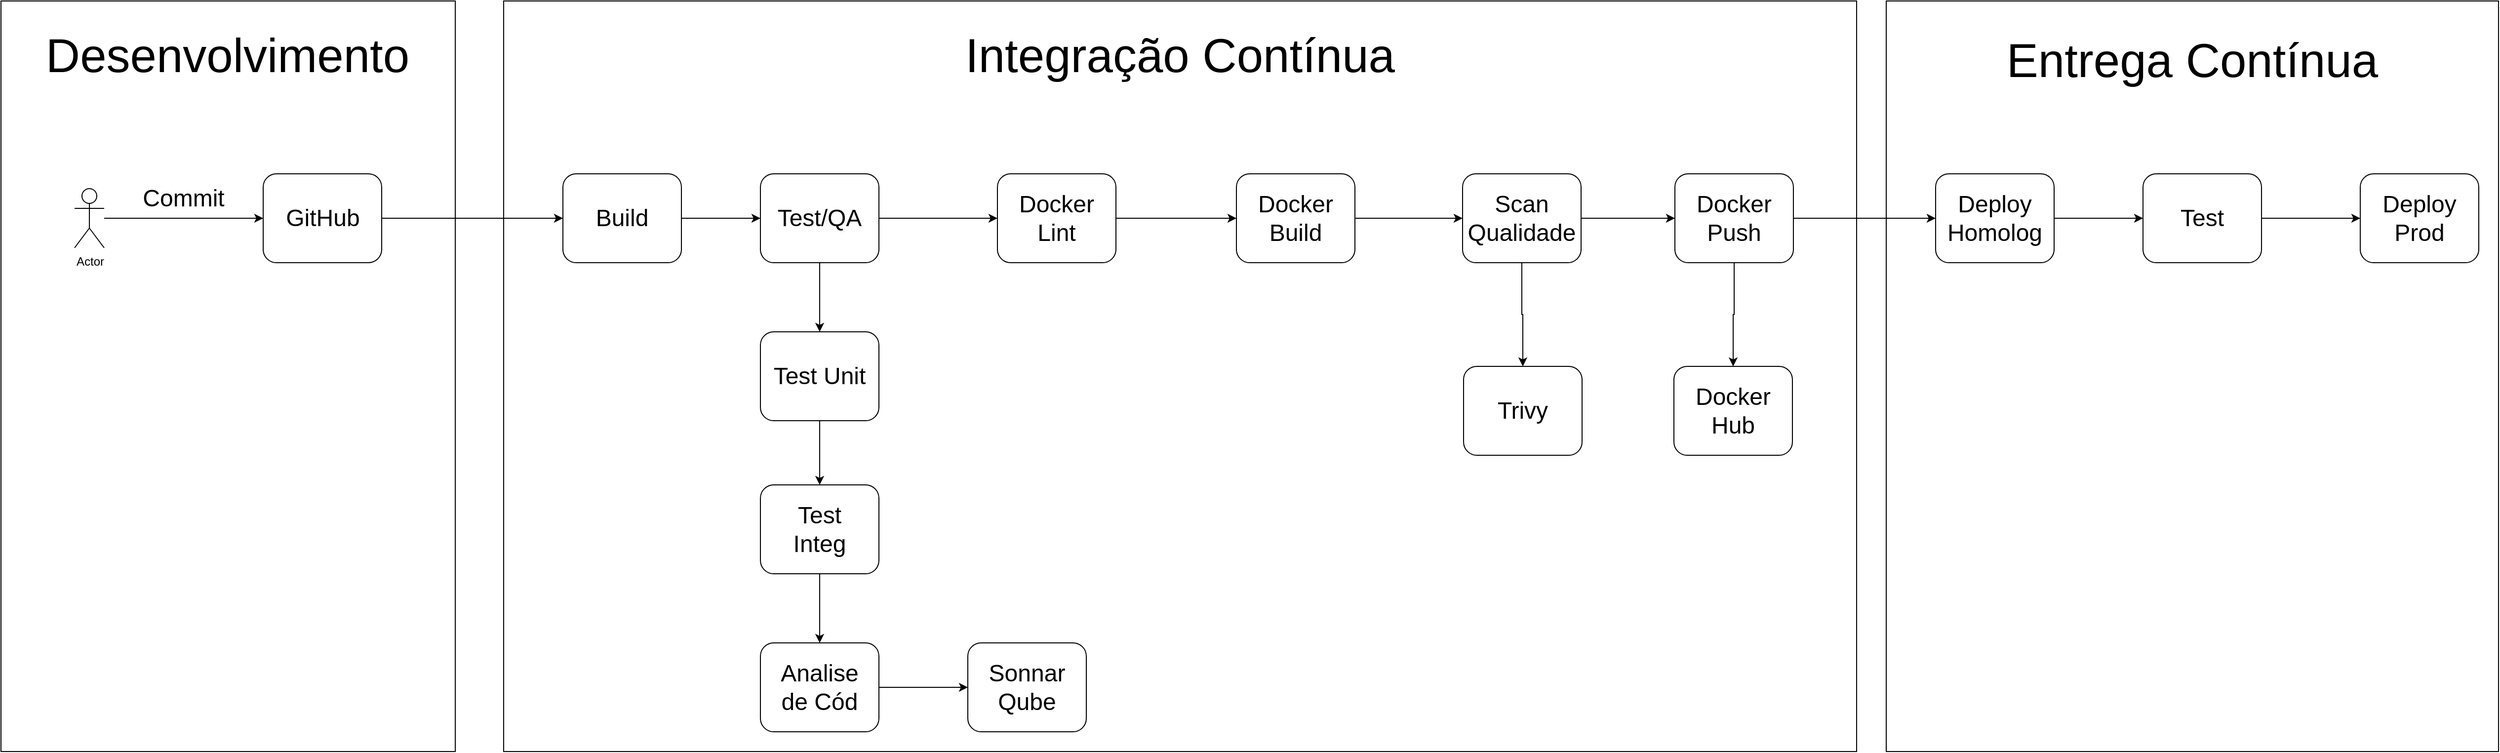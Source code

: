<mxfile version="26.2.13">
  <diagram name="Page-1" id="52a04d89-c75d-2922-d76d-85b35f80e030">
    <mxGraphModel dx="3140" dy="1133" grid="1" gridSize="10" guides="1" tooltips="1" connect="1" arrows="1" fold="1" page="1" pageScale="1" pageWidth="1100" pageHeight="850" background="none" math="0" shadow="0">
      <root>
        <mxCell id="0" />
        <mxCell id="1" parent="0" />
        <mxCell id="LLEbzpNAezLbrJG5FlfY-4" value="" style="rounded=0;whiteSpace=wrap;html=1;" vertex="1" parent="1">
          <mxGeometry x="1820" y="20" width="620" height="760" as="geometry" />
        </mxCell>
        <mxCell id="LLEbzpNAezLbrJG5FlfY-5" value="" style="rounded=0;whiteSpace=wrap;html=1;" vertex="1" parent="1">
          <mxGeometry x="420" y="20" width="1370" height="760" as="geometry" />
        </mxCell>
        <mxCell id="LLEbzpNAezLbrJG5FlfY-3" value="" style="rounded=0;whiteSpace=wrap;html=1;" vertex="1" parent="1">
          <mxGeometry x="-89" y="20" width="460" height="760" as="geometry" />
        </mxCell>
        <mxCell id="LLEbzpNAezLbrJG5FlfY-7" value="&lt;font style=&quot;font-size: 48px;&quot;&gt;Desenvolvimento&lt;/font&gt;" style="text;html=1;align=center;verticalAlign=middle;whiteSpace=wrap;rounded=0;" vertex="1" parent="1">
          <mxGeometry x="-89" y="20" width="459" height="110" as="geometry" />
        </mxCell>
        <mxCell id="LLEbzpNAezLbrJG5FlfY-8" value="&lt;font style=&quot;font-size: 48px;&quot;&gt;Integração Contínua&lt;/font&gt;" style="text;html=1;align=center;verticalAlign=middle;whiteSpace=wrap;rounded=0;" vertex="1" parent="1">
          <mxGeometry x="420" y="20" width="1370" height="110" as="geometry" />
        </mxCell>
        <mxCell id="LLEbzpNAezLbrJG5FlfY-9" value="&lt;font style=&quot;font-size: 48px;&quot;&gt;Entrega Contínua&lt;/font&gt;" style="text;html=1;align=center;verticalAlign=middle;whiteSpace=wrap;rounded=0;" vertex="1" parent="1">
          <mxGeometry x="1820" y="20" width="620" height="120" as="geometry" />
        </mxCell>
        <mxCell id="LLEbzpNAezLbrJG5FlfY-17" style="edgeStyle=orthogonalEdgeStyle;rounded=0;orthogonalLoop=1;jettySize=auto;html=1;entryX=0;entryY=0.5;entryDx=0;entryDy=0;" edge="1" parent="1" source="LLEbzpNAezLbrJG5FlfY-10" target="LLEbzpNAezLbrJG5FlfY-13">
          <mxGeometry relative="1" as="geometry" />
        </mxCell>
        <mxCell id="LLEbzpNAezLbrJG5FlfY-10" value="Actor" style="shape=umlActor;verticalLabelPosition=bottom;verticalAlign=top;html=1;outlineConnect=0;" vertex="1" parent="1">
          <mxGeometry x="-14.5" y="210" width="30" height="60" as="geometry" />
        </mxCell>
        <mxCell id="LLEbzpNAezLbrJG5FlfY-63" style="edgeStyle=orthogonalEdgeStyle;rounded=0;orthogonalLoop=1;jettySize=auto;html=1;exitX=1;exitY=0.5;exitDx=0;exitDy=0;entryX=0;entryY=0.5;entryDx=0;entryDy=0;" edge="1" parent="1" source="LLEbzpNAezLbrJG5FlfY-13" target="LLEbzpNAezLbrJG5FlfY-37">
          <mxGeometry relative="1" as="geometry" />
        </mxCell>
        <mxCell id="LLEbzpNAezLbrJG5FlfY-13" value="" style="rounded=1;whiteSpace=wrap;html=1;" vertex="1" parent="1">
          <mxGeometry x="176.5" y="195" width="120" height="90" as="geometry" />
        </mxCell>
        <mxCell id="LLEbzpNAezLbrJG5FlfY-18" value="&lt;font style=&quot;font-size: 24px;&quot;&gt;Commit&lt;/font&gt;" style="text;html=1;align=center;verticalAlign=middle;whiteSpace=wrap;rounded=0;" vertex="1" parent="1">
          <mxGeometry x="45.5" y="200" width="100" height="40" as="geometry" />
        </mxCell>
        <mxCell id="LLEbzpNAezLbrJG5FlfY-19" value="&lt;font style=&quot;font-size: 24px;&quot;&gt;GitHub&lt;/font&gt;" style="text;html=1;align=center;verticalAlign=middle;whiteSpace=wrap;rounded=0;" vertex="1" parent="1">
          <mxGeometry x="186.5" y="220" width="100" height="40" as="geometry" />
        </mxCell>
        <mxCell id="LLEbzpNAezLbrJG5FlfY-64" style="edgeStyle=orthogonalEdgeStyle;rounded=0;orthogonalLoop=1;jettySize=auto;html=1;exitX=1;exitY=0.5;exitDx=0;exitDy=0;entryX=0;entryY=0.5;entryDx=0;entryDy=0;" edge="1" parent="1" source="LLEbzpNAezLbrJG5FlfY-37" target="LLEbzpNAezLbrJG5FlfY-39">
          <mxGeometry relative="1" as="geometry" />
        </mxCell>
        <mxCell id="LLEbzpNAezLbrJG5FlfY-37" value="" style="rounded=1;whiteSpace=wrap;html=1;" vertex="1" parent="1">
          <mxGeometry x="480" y="195" width="120" height="90" as="geometry" />
        </mxCell>
        <mxCell id="LLEbzpNAezLbrJG5FlfY-38" value="&lt;font style=&quot;font-size: 24px;&quot;&gt;Build&lt;/font&gt;" style="text;html=1;align=center;verticalAlign=middle;whiteSpace=wrap;rounded=0;" vertex="1" parent="1">
          <mxGeometry x="490" y="220" width="100" height="40" as="geometry" />
        </mxCell>
        <mxCell id="LLEbzpNAezLbrJG5FlfY-65" style="edgeStyle=orthogonalEdgeStyle;rounded=0;orthogonalLoop=1;jettySize=auto;html=1;exitX=0.5;exitY=1;exitDx=0;exitDy=0;entryX=0.5;entryY=0;entryDx=0;entryDy=0;" edge="1" parent="1" source="LLEbzpNAezLbrJG5FlfY-39" target="LLEbzpNAezLbrJG5FlfY-41">
          <mxGeometry relative="1" as="geometry" />
        </mxCell>
        <mxCell id="LLEbzpNAezLbrJG5FlfY-69" style="edgeStyle=orthogonalEdgeStyle;rounded=0;orthogonalLoop=1;jettySize=auto;html=1;exitX=1;exitY=0.5;exitDx=0;exitDy=0;entryX=0;entryY=0.5;entryDx=0;entryDy=0;" edge="1" parent="1" source="LLEbzpNAezLbrJG5FlfY-39" target="LLEbzpNAezLbrJG5FlfY-49">
          <mxGeometry relative="1" as="geometry" />
        </mxCell>
        <mxCell id="LLEbzpNAezLbrJG5FlfY-39" value="" style="rounded=1;whiteSpace=wrap;html=1;" vertex="1" parent="1">
          <mxGeometry x="680" y="195" width="120" height="90" as="geometry" />
        </mxCell>
        <mxCell id="LLEbzpNAezLbrJG5FlfY-40" value="&lt;font style=&quot;font-size: 24px;&quot;&gt;Test/QA&lt;/font&gt;" style="text;html=1;align=center;verticalAlign=middle;whiteSpace=wrap;rounded=0;" vertex="1" parent="1">
          <mxGeometry x="690" y="220" width="100" height="40" as="geometry" />
        </mxCell>
        <mxCell id="LLEbzpNAezLbrJG5FlfY-66" style="edgeStyle=orthogonalEdgeStyle;rounded=0;orthogonalLoop=1;jettySize=auto;html=1;exitX=0.5;exitY=1;exitDx=0;exitDy=0;entryX=0.5;entryY=0;entryDx=0;entryDy=0;" edge="1" parent="1" source="LLEbzpNAezLbrJG5FlfY-41" target="LLEbzpNAezLbrJG5FlfY-43">
          <mxGeometry relative="1" as="geometry" />
        </mxCell>
        <mxCell id="LLEbzpNAezLbrJG5FlfY-41" value="" style="rounded=1;whiteSpace=wrap;html=1;" vertex="1" parent="1">
          <mxGeometry x="680" y="355" width="120" height="90" as="geometry" />
        </mxCell>
        <mxCell id="LLEbzpNAezLbrJG5FlfY-42" value="&lt;font style=&quot;font-size: 24px;&quot;&gt;Test Unit&lt;/font&gt;" style="text;html=1;align=center;verticalAlign=middle;whiteSpace=wrap;rounded=0;" vertex="1" parent="1">
          <mxGeometry x="690" y="380" width="100" height="40" as="geometry" />
        </mxCell>
        <mxCell id="LLEbzpNAezLbrJG5FlfY-67" style="edgeStyle=orthogonalEdgeStyle;rounded=0;orthogonalLoop=1;jettySize=auto;html=1;exitX=0.5;exitY=1;exitDx=0;exitDy=0;entryX=0.5;entryY=0;entryDx=0;entryDy=0;" edge="1" parent="1" source="LLEbzpNAezLbrJG5FlfY-43" target="LLEbzpNAezLbrJG5FlfY-45">
          <mxGeometry relative="1" as="geometry" />
        </mxCell>
        <mxCell id="LLEbzpNAezLbrJG5FlfY-43" value="" style="rounded=1;whiteSpace=wrap;html=1;" vertex="1" parent="1">
          <mxGeometry x="680" y="510" width="120" height="90" as="geometry" />
        </mxCell>
        <mxCell id="LLEbzpNAezLbrJG5FlfY-44" value="&lt;font style=&quot;font-size: 24px;&quot;&gt;Test Integ&lt;/font&gt;" style="text;html=1;align=center;verticalAlign=middle;whiteSpace=wrap;rounded=0;" vertex="1" parent="1">
          <mxGeometry x="690" y="535" width="100" height="40" as="geometry" />
        </mxCell>
        <mxCell id="LLEbzpNAezLbrJG5FlfY-68" style="edgeStyle=orthogonalEdgeStyle;rounded=0;orthogonalLoop=1;jettySize=auto;html=1;exitX=1;exitY=0.5;exitDx=0;exitDy=0;entryX=0;entryY=0.5;entryDx=0;entryDy=0;" edge="1" parent="1" source="LLEbzpNAezLbrJG5FlfY-45" target="LLEbzpNAezLbrJG5FlfY-47">
          <mxGeometry relative="1" as="geometry" />
        </mxCell>
        <mxCell id="LLEbzpNAezLbrJG5FlfY-45" value="" style="rounded=1;whiteSpace=wrap;html=1;" vertex="1" parent="1">
          <mxGeometry x="680" y="670" width="120" height="90" as="geometry" />
        </mxCell>
        <mxCell id="LLEbzpNAezLbrJG5FlfY-46" value="&lt;font style=&quot;font-size: 24px;&quot;&gt;Analise de Cód&lt;/font&gt;" style="text;html=1;align=center;verticalAlign=middle;whiteSpace=wrap;rounded=0;" vertex="1" parent="1">
          <mxGeometry x="690" y="695" width="100" height="40" as="geometry" />
        </mxCell>
        <mxCell id="LLEbzpNAezLbrJG5FlfY-47" value="" style="rounded=1;whiteSpace=wrap;html=1;" vertex="1" parent="1">
          <mxGeometry x="890" y="670" width="120" height="90" as="geometry" />
        </mxCell>
        <mxCell id="LLEbzpNAezLbrJG5FlfY-48" value="&lt;font style=&quot;font-size: 24px;&quot;&gt;Sonnar Qube&lt;/font&gt;" style="text;html=1;align=center;verticalAlign=middle;whiteSpace=wrap;rounded=0;" vertex="1" parent="1">
          <mxGeometry x="900" y="695" width="100" height="40" as="geometry" />
        </mxCell>
        <mxCell id="LLEbzpNAezLbrJG5FlfY-72" style="edgeStyle=orthogonalEdgeStyle;rounded=0;orthogonalLoop=1;jettySize=auto;html=1;exitX=1;exitY=0.5;exitDx=0;exitDy=0;entryX=0;entryY=0.5;entryDx=0;entryDy=0;" edge="1" parent="1" source="LLEbzpNAezLbrJG5FlfY-49" target="LLEbzpNAezLbrJG5FlfY-52">
          <mxGeometry relative="1" as="geometry" />
        </mxCell>
        <mxCell id="LLEbzpNAezLbrJG5FlfY-49" value="" style="rounded=1;whiteSpace=wrap;html=1;" vertex="1" parent="1">
          <mxGeometry x="920" y="195" width="120" height="90" as="geometry" />
        </mxCell>
        <mxCell id="LLEbzpNAezLbrJG5FlfY-50" value="&lt;font style=&quot;font-size: 24px;&quot;&gt;Docker Lint&lt;/font&gt;" style="text;html=1;align=center;verticalAlign=middle;whiteSpace=wrap;rounded=0;" vertex="1" parent="1">
          <mxGeometry x="930" y="220" width="100" height="40" as="geometry" />
        </mxCell>
        <mxCell id="LLEbzpNAezLbrJG5FlfY-73" style="edgeStyle=orthogonalEdgeStyle;rounded=0;orthogonalLoop=1;jettySize=auto;html=1;exitX=1;exitY=0.5;exitDx=0;exitDy=0;entryX=0;entryY=0.5;entryDx=0;entryDy=0;" edge="1" parent="1" source="LLEbzpNAezLbrJG5FlfY-52" target="LLEbzpNAezLbrJG5FlfY-54">
          <mxGeometry relative="1" as="geometry" />
        </mxCell>
        <mxCell id="LLEbzpNAezLbrJG5FlfY-52" value="" style="rounded=1;whiteSpace=wrap;html=1;" vertex="1" parent="1">
          <mxGeometry x="1162" y="195" width="120" height="90" as="geometry" />
        </mxCell>
        <mxCell id="LLEbzpNAezLbrJG5FlfY-53" value="&lt;font style=&quot;font-size: 24px;&quot;&gt;Docker Build&lt;/font&gt;" style="text;html=1;align=center;verticalAlign=middle;whiteSpace=wrap;rounded=0;" vertex="1" parent="1">
          <mxGeometry x="1172" y="220" width="100" height="40" as="geometry" />
        </mxCell>
        <mxCell id="LLEbzpNAezLbrJG5FlfY-74" style="edgeStyle=orthogonalEdgeStyle;rounded=0;orthogonalLoop=1;jettySize=auto;html=1;exitX=1;exitY=0.5;exitDx=0;exitDy=0;entryX=0;entryY=0.5;entryDx=0;entryDy=0;" edge="1" parent="1" source="LLEbzpNAezLbrJG5FlfY-54" target="LLEbzpNAezLbrJG5FlfY-56">
          <mxGeometry relative="1" as="geometry" />
        </mxCell>
        <mxCell id="LLEbzpNAezLbrJG5FlfY-75" style="edgeStyle=orthogonalEdgeStyle;rounded=0;orthogonalLoop=1;jettySize=auto;html=1;exitX=0.5;exitY=1;exitDx=0;exitDy=0;entryX=0.5;entryY=0;entryDx=0;entryDy=0;" edge="1" parent="1" source="LLEbzpNAezLbrJG5FlfY-54" target="LLEbzpNAezLbrJG5FlfY-58">
          <mxGeometry relative="1" as="geometry" />
        </mxCell>
        <mxCell id="LLEbzpNAezLbrJG5FlfY-54" value="" style="rounded=1;whiteSpace=wrap;html=1;" vertex="1" parent="1">
          <mxGeometry x="1391" y="195" width="120" height="90" as="geometry" />
        </mxCell>
        <mxCell id="LLEbzpNAezLbrJG5FlfY-55" value="&lt;font style=&quot;font-size: 24px;&quot;&gt;Scan Qualidade&lt;/font&gt;" style="text;html=1;align=center;verticalAlign=middle;whiteSpace=wrap;rounded=0;" vertex="1" parent="1">
          <mxGeometry x="1401" y="220" width="100" height="40" as="geometry" />
        </mxCell>
        <mxCell id="LLEbzpNAezLbrJG5FlfY-76" style="edgeStyle=orthogonalEdgeStyle;rounded=0;orthogonalLoop=1;jettySize=auto;html=1;exitX=0.5;exitY=1;exitDx=0;exitDy=0;entryX=0.5;entryY=0;entryDx=0;entryDy=0;" edge="1" parent="1" source="LLEbzpNAezLbrJG5FlfY-56" target="LLEbzpNAezLbrJG5FlfY-60">
          <mxGeometry relative="1" as="geometry" />
        </mxCell>
        <mxCell id="LLEbzpNAezLbrJG5FlfY-83" style="edgeStyle=orthogonalEdgeStyle;rounded=0;orthogonalLoop=1;jettySize=auto;html=1;exitX=1;exitY=0.5;exitDx=0;exitDy=0;entryX=0;entryY=0.5;entryDx=0;entryDy=0;" edge="1" parent="1" source="LLEbzpNAezLbrJG5FlfY-56" target="LLEbzpNAezLbrJG5FlfY-77">
          <mxGeometry relative="1" as="geometry" />
        </mxCell>
        <mxCell id="LLEbzpNAezLbrJG5FlfY-56" value="" style="rounded=1;whiteSpace=wrap;html=1;" vertex="1" parent="1">
          <mxGeometry x="1606" y="195" width="120" height="90" as="geometry" />
        </mxCell>
        <mxCell id="LLEbzpNAezLbrJG5FlfY-57" value="&lt;font style=&quot;font-size: 24px;&quot;&gt;Docker Push&lt;/font&gt;" style="text;html=1;align=center;verticalAlign=middle;whiteSpace=wrap;rounded=0;" vertex="1" parent="1">
          <mxGeometry x="1616" y="220" width="100" height="40" as="geometry" />
        </mxCell>
        <mxCell id="LLEbzpNAezLbrJG5FlfY-58" value="" style="rounded=1;whiteSpace=wrap;html=1;" vertex="1" parent="1">
          <mxGeometry x="1392" y="390" width="120" height="90" as="geometry" />
        </mxCell>
        <mxCell id="LLEbzpNAezLbrJG5FlfY-59" value="&lt;font style=&quot;font-size: 24px;&quot;&gt;Trivy&lt;/font&gt;" style="text;html=1;align=center;verticalAlign=middle;whiteSpace=wrap;rounded=0;" vertex="1" parent="1">
          <mxGeometry x="1402" y="415" width="100" height="40" as="geometry" />
        </mxCell>
        <mxCell id="LLEbzpNAezLbrJG5FlfY-60" value="" style="rounded=1;whiteSpace=wrap;html=1;" vertex="1" parent="1">
          <mxGeometry x="1605" y="390" width="120" height="90" as="geometry" />
        </mxCell>
        <mxCell id="LLEbzpNAezLbrJG5FlfY-61" value="&lt;font style=&quot;font-size: 24px;&quot;&gt;Docker Hub&lt;/font&gt;" style="text;html=1;align=center;verticalAlign=middle;whiteSpace=wrap;rounded=0;" vertex="1" parent="1">
          <mxGeometry x="1615" y="415" width="100" height="40" as="geometry" />
        </mxCell>
        <mxCell id="LLEbzpNAezLbrJG5FlfY-84" style="edgeStyle=orthogonalEdgeStyle;rounded=0;orthogonalLoop=1;jettySize=auto;html=1;exitX=1;exitY=0.5;exitDx=0;exitDy=0;entryX=0;entryY=0.5;entryDx=0;entryDy=0;" edge="1" parent="1" source="LLEbzpNAezLbrJG5FlfY-77" target="LLEbzpNAezLbrJG5FlfY-79">
          <mxGeometry relative="1" as="geometry" />
        </mxCell>
        <mxCell id="LLEbzpNAezLbrJG5FlfY-77" value="" style="rounded=1;whiteSpace=wrap;html=1;" vertex="1" parent="1">
          <mxGeometry x="1870" y="195" width="120" height="90" as="geometry" />
        </mxCell>
        <mxCell id="LLEbzpNAezLbrJG5FlfY-78" value="&lt;font style=&quot;font-size: 24px;&quot;&gt;Deploy Homolog&lt;/font&gt;" style="text;html=1;align=center;verticalAlign=middle;whiteSpace=wrap;rounded=0;" vertex="1" parent="1">
          <mxGeometry x="1880" y="220" width="100" height="40" as="geometry" />
        </mxCell>
        <mxCell id="LLEbzpNAezLbrJG5FlfY-85" style="edgeStyle=orthogonalEdgeStyle;rounded=0;orthogonalLoop=1;jettySize=auto;html=1;exitX=1;exitY=0.5;exitDx=0;exitDy=0;entryX=0;entryY=0.5;entryDx=0;entryDy=0;" edge="1" parent="1" source="LLEbzpNAezLbrJG5FlfY-79" target="LLEbzpNAezLbrJG5FlfY-81">
          <mxGeometry relative="1" as="geometry" />
        </mxCell>
        <mxCell id="LLEbzpNAezLbrJG5FlfY-79" value="" style="rounded=1;whiteSpace=wrap;html=1;" vertex="1" parent="1">
          <mxGeometry x="2080" y="195" width="120" height="90" as="geometry" />
        </mxCell>
        <mxCell id="LLEbzpNAezLbrJG5FlfY-80" value="&lt;font style=&quot;font-size: 24px;&quot;&gt;Test&lt;/font&gt;" style="text;html=1;align=center;verticalAlign=middle;whiteSpace=wrap;rounded=0;" vertex="1" parent="1">
          <mxGeometry x="2090" y="220" width="100" height="40" as="geometry" />
        </mxCell>
        <mxCell id="LLEbzpNAezLbrJG5FlfY-81" value="" style="rounded=1;whiteSpace=wrap;html=1;" vertex="1" parent="1">
          <mxGeometry x="2300" y="195" width="120" height="90" as="geometry" />
        </mxCell>
        <mxCell id="LLEbzpNAezLbrJG5FlfY-82" value="&lt;font style=&quot;font-size: 24px;&quot;&gt;Deploy&lt;br&gt;Prod&lt;/font&gt;" style="text;html=1;align=center;verticalAlign=middle;whiteSpace=wrap;rounded=0;" vertex="1" parent="1">
          <mxGeometry x="2310" y="220" width="100" height="40" as="geometry" />
        </mxCell>
      </root>
    </mxGraphModel>
  </diagram>
</mxfile>
